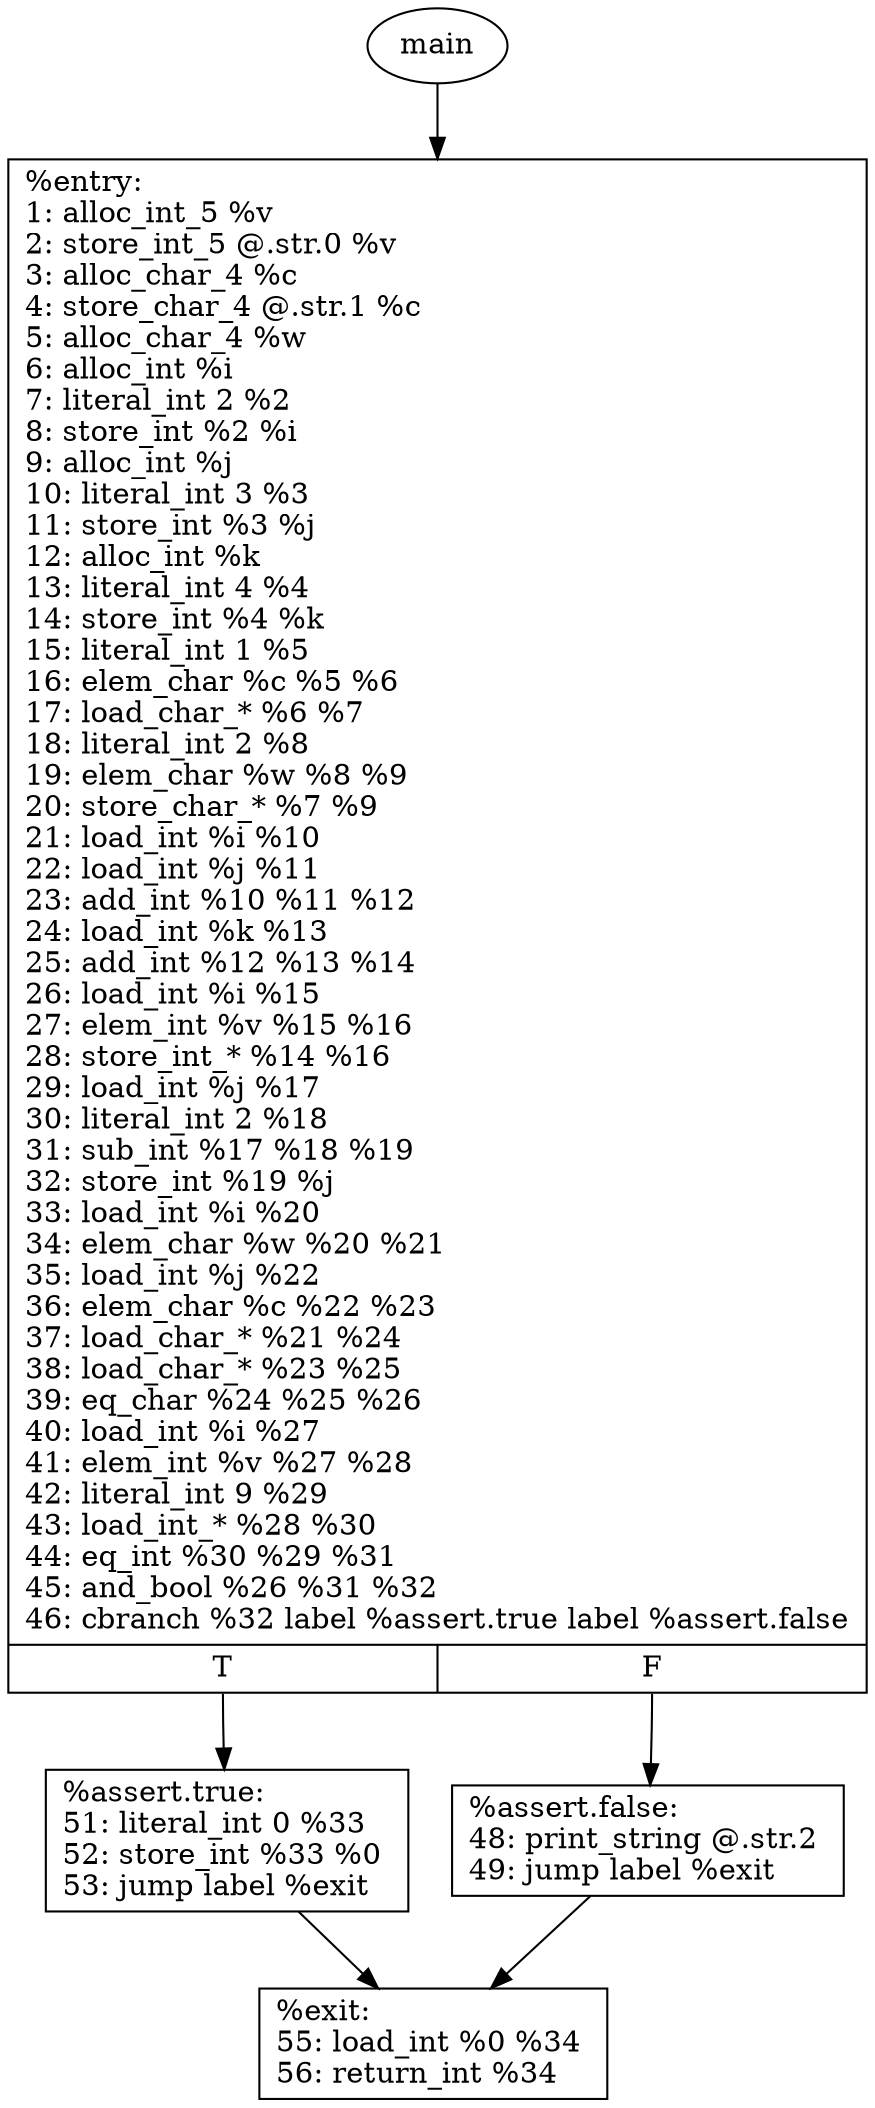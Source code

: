 digraph g {
	node [shape=record]
	main [shape=ellipse]
	main -> "%entry"
	"%entry" [label="{%entry:\l	1:   alloc_int_5 %v \l	2:   store_int_5 @.str.0 %v \l	3:   alloc_char_4 %c \l	4:   store_char_4 @.str.1 %c \l	5:   alloc_char_4 %w \l	6:   alloc_int %i \l	7:   literal_int 2 %2 \l	8:   store_int %2 %i \l	9:   alloc_int %j \l	10:   literal_int 3 %3 \l	11:   store_int %3 %j \l	12:   alloc_int %k \l	13:   literal_int 4 %4 \l	14:   store_int %4 %k \l	15:   literal_int 1 %5 \l	16:   elem_char %c %5 %6 \l	17:   load_char_* %6 %7 \l	18:   literal_int 2 %8 \l	19:   elem_char %w %8 %9 \l	20:   store_char_* %7 %9 \l	21:   load_int %i %10 \l	22:   load_int %j %11 \l	23:   add_int %10 %11 %12 \l	24:   load_int %k %13 \l	25:   add_int %12 %13 %14 \l	26:   load_int %i %15 \l	27:   elem_int %v %15 %16 \l	28:   store_int_* %14 %16 \l	29:   load_int %j %17 \l	30:   literal_int 2 %18 \l	31:   sub_int %17 %18 %19 \l	32:   store_int %19 %j \l	33:   load_int %i %20 \l	34:   elem_char %w %20 %21 \l	35:   load_int %j %22 \l	36:   elem_char %c %22 %23 \l	37:   load_char_* %21 %24 \l	38:   load_char_* %23 %25 \l	39:   eq_char %24 %25 %26 \l	40:   load_int %i %27 \l	41:   elem_int %v %27 %28 \l	42:   literal_int 9 %29 \l	43:   load_int_* %28 %30 \l	44:   eq_int %30 %29 %31 \l	45:   and_bool %26 %31 %32 \l	46:   cbranch %32 label %assert.true label %assert.false\l	|{<f0>T|<f1>F}}"]
	"%entry":f0 -> "%assert.true"
	"%entry":f1 -> "%assert.false"
	"%assert.false" [label="{%assert.false:\l	48:   print_string @.str.2 \l	49:   jump label %exit\l	}"]
	"%assert.false" -> "%exit"
	"%assert.true" [label="{%assert.true:\l	51:   literal_int 0 %33 \l	52:   store_int %33 %0 \l	53:   jump label %exit\l	}"]
	"%assert.true" -> "%exit"
	"%exit" [label="{%exit:\l	55:   load_int %0 %34 \l	56:   return_int %34\l	}"]
}
